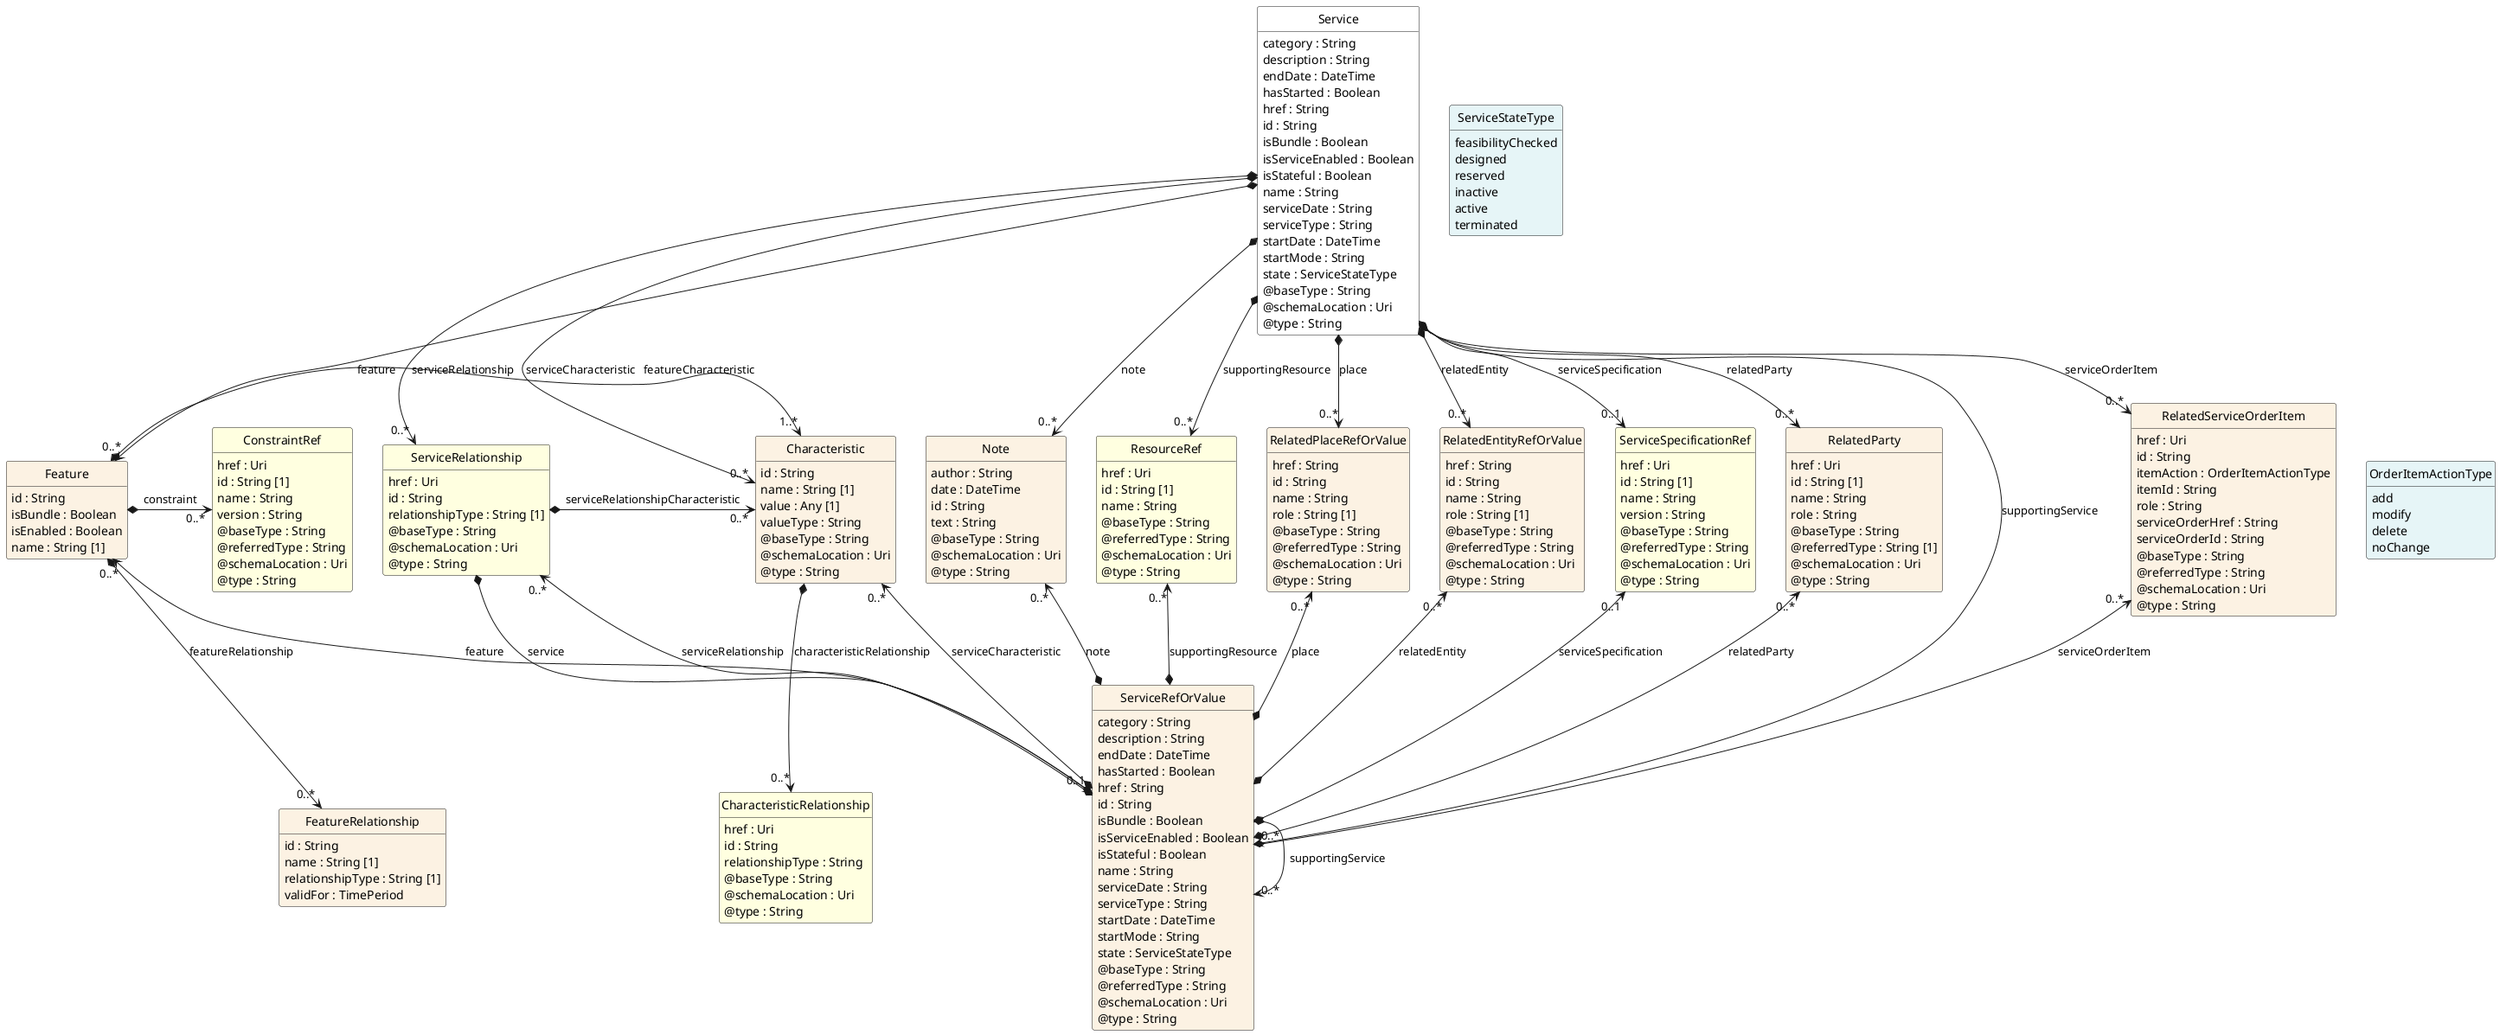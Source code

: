 @startuml
hide circle
hide methods
hide stereotype
show <<Enumeration>> stereotype
skinparam class {
   BackgroundColor<<Enumeration>> #E6F5F7
   BackgroundColor<<Ref>> #FFFFE0
   BackgroundColor<<Pivot>> #FFFFFFF
   BackgroundColor<<SimpleType>> #E2F0DA
   BackgroundColor #FCF2E3
}

class Service <<Pivot>> {
    category : String
    description : String
    endDate : DateTime
    hasStarted : Boolean
    href : String
    id : String
    isBundle : Boolean
    isServiceEnabled : Boolean
    isStateful : Boolean
    name : String
    serviceDate : String
    serviceType : String
    startDate : DateTime
    startMode : String
    state : ServiceStateType
    @baseType : String
    @schemaLocation : Uri
    @type : String
}

class Note  {
    author : String
    date : DateTime
    id : String
    text : String
    @baseType : String
    @schemaLocation : Uri
    @type : String
}

class ResourceRef  <<Ref>> {
    href : Uri
    id : String [1]
    name : String
    @baseType : String
    @referredType : String
    @schemaLocation : Uri
    @type : String
}

class RelatedServiceOrderItem  {
    href : Uri
    id : String
    itemAction : OrderItemActionType
    itemId : String
    role : String
    serviceOrderHref : String
    serviceOrderId : String
    @baseType : String
    @referredType : String
    @schemaLocation : Uri
    @type : String
}

class OrderItemActionType <<Enumeration>> {
    add
    modify
    delete
    noChange
}

class ServiceRelationship  <<Ref>> {
    href : Uri
    id : String
    relationshipType : String [1]
    @baseType : String
    @schemaLocation : Uri
    @type : String
}

class Characteristic  {
    id : String
    name : String [1]
    value : Any [1]
    valueType : String
    @baseType : String
    @schemaLocation : Uri
    @type : String
}

class CharacteristicRelationship  <<Ref>> {
    href : Uri
    id : String
    relationshipType : String
    @baseType : String
    @schemaLocation : Uri
    @type : String
}

class ServiceRefOrValue  {
    category : String
    description : String
    endDate : DateTime
    hasStarted : Boolean
    href : String
    id : String
    isBundle : Boolean
    isServiceEnabled : Boolean
    isStateful : Boolean
    name : String
    serviceDate : String
    serviceType : String
    startDate : DateTime
    startMode : String
    state : ServiceStateType
    @baseType : String
    @referredType : String
    @schemaLocation : Uri
    @type : String
}

class Feature  {
    id : String
    isBundle : Boolean
    isEnabled : Boolean
    name : String [1]
}

class ConstraintRef  <<Ref>> {
    href : Uri
    id : String [1]
    name : String
    version : String
    @baseType : String
    @referredType : String
    @schemaLocation : Uri
    @type : String
}

class FeatureRelationship  {
    id : String
    name : String [1]
    relationshipType : String [1]
    validFor : TimePeriod
}

class RelatedPlaceRefOrValue  {
    href : String
    id : String
    name : String
    role : String [1]
    @baseType : String
    @referredType : String
    @schemaLocation : Uri
    @type : String
}

class ServiceStateType <<Enumeration>> {
    feasibilityChecked
    designed
    reserved
    inactive
    active
    terminated
}

class RelatedEntityRefOrValue  {
    href : String
    id : String
    name : String
    role : String [1]
    @baseType : String
    @referredType : String
    @schemaLocation : Uri
    @type : String
}

class ServiceSpecificationRef  <<Ref>> {
    href : Uri
    id : String [1]
    name : String
    version : String
    @baseType : String
    @referredType : String
    @schemaLocation : Uri
    @type : String
}

class RelatedParty  {
    href : Uri
    id : String [1]
    name : String
    role : String
    @baseType : String
    @referredType : String [1]
    @schemaLocation : Uri
    @type : String
}

Service *-->  "0..*" Note : note

Service *-->  "0..*" RelatedEntityRefOrValue : relatedEntity

Service *-->  "0..*" RelatedParty : relatedParty

Service *-->  "0..*" RelatedPlaceRefOrValue : place

Service *-->  "0..*" RelatedServiceOrderItem : serviceOrderItem

Service *-->  "0..*" ResourceRef : supportingResource

Service *-->  "0..1" ServiceSpecificationRef : serviceSpecification

Service -right[hidden]-> ServiceStateType

Service *-->  "0..*" Characteristic : serviceCharacteristic

Service *-->  "0..*" ServiceRelationship : serviceRelationship

Service *-->  "0..*" Feature : feature

Service *-->  "0..*" ServiceRefOrValue : supportingService

ServiceRefOrValue *-right-> "0..*" ServiceRefOrValue : supportingService

Note "0..*" <--* ServiceRefOrValue : note

RelatedEntityRefOrValue "0..*" <--* ServiceRefOrValue : relatedEntity

RelatedParty "0..*" <--* ServiceRefOrValue : relatedParty

RelatedPlaceRefOrValue "0..*" <--* ServiceRefOrValue : place

RelatedServiceOrderItem "0..*" <--* ServiceRefOrValue : serviceOrderItem

ResourceRef "0..*" <--* ServiceRefOrValue : supportingResource

ServiceSpecificationRef "0..1" <--* ServiceRefOrValue : serviceSpecification

Characteristic "0..*" <--* ServiceRefOrValue : serviceCharacteristic

ServiceRelationship *-->  "0..1" ServiceRefOrValue : service

ServiceRelationship "0..*" <--* ServiceRefOrValue : serviceRelationship

Feature "0..*" <--* ServiceRefOrValue : feature

RelatedServiceOrderItem -right[hidden]-> OrderItemActionType

ServiceRelationship *-right-> "0..*" Characteristic : serviceRelationshipCharacteristic

Characteristic "1..*" <-left-* Feature : featureCharacteristic

Feature *-right-> "0..*" ConstraintRef : constraint

Feature *-->  "0..*" FeatureRelationship : featureRelationship

FeatureRelationship -right[hidden]-> ServiceRefOrValue

Characteristic *-->  "0..*" CharacteristicRelationship : characteristicRelationship

@enduml